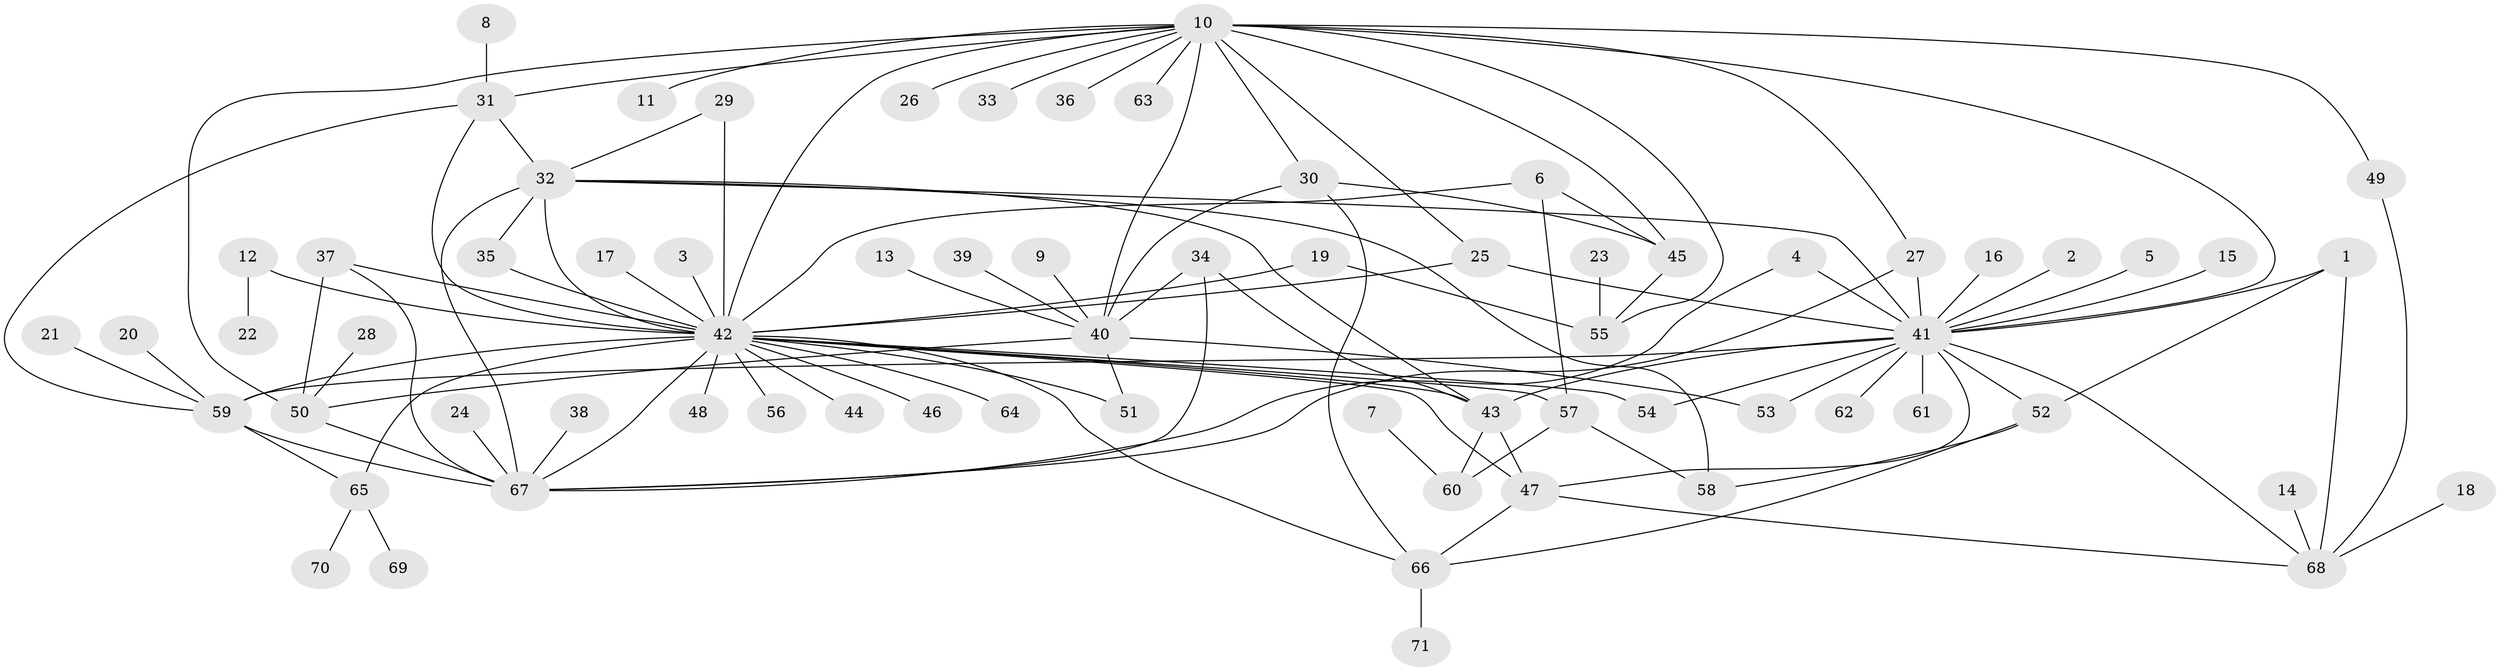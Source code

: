 // original degree distribution, {10: 0.014084507042253521, 11: 0.007042253521126761, 21: 0.007042253521126761, 19: 0.007042253521126761, 8: 0.014084507042253521, 3: 0.09154929577464789, 17: 0.007042253521126761, 5: 0.04929577464788732, 4: 0.1056338028169014, 6: 0.02112676056338028, 1: 0.4788732394366197, 2: 0.18309859154929578, 7: 0.007042253521126761, 13: 0.007042253521126761}
// Generated by graph-tools (version 1.1) at 2025/26/03/09/25 03:26:07]
// undirected, 71 vertices, 114 edges
graph export_dot {
graph [start="1"]
  node [color=gray90,style=filled];
  1;
  2;
  3;
  4;
  5;
  6;
  7;
  8;
  9;
  10;
  11;
  12;
  13;
  14;
  15;
  16;
  17;
  18;
  19;
  20;
  21;
  22;
  23;
  24;
  25;
  26;
  27;
  28;
  29;
  30;
  31;
  32;
  33;
  34;
  35;
  36;
  37;
  38;
  39;
  40;
  41;
  42;
  43;
  44;
  45;
  46;
  47;
  48;
  49;
  50;
  51;
  52;
  53;
  54;
  55;
  56;
  57;
  58;
  59;
  60;
  61;
  62;
  63;
  64;
  65;
  66;
  67;
  68;
  69;
  70;
  71;
  1 -- 41 [weight=1.0];
  1 -- 52 [weight=1.0];
  1 -- 68 [weight=1.0];
  2 -- 41 [weight=1.0];
  3 -- 42 [weight=1.0];
  4 -- 41 [weight=1.0];
  4 -- 67 [weight=1.0];
  5 -- 41 [weight=1.0];
  6 -- 42 [weight=1.0];
  6 -- 45 [weight=1.0];
  6 -- 57 [weight=1.0];
  7 -- 60 [weight=1.0];
  8 -- 31 [weight=1.0];
  9 -- 40 [weight=1.0];
  10 -- 11 [weight=1.0];
  10 -- 25 [weight=1.0];
  10 -- 26 [weight=1.0];
  10 -- 27 [weight=1.0];
  10 -- 30 [weight=1.0];
  10 -- 31 [weight=1.0];
  10 -- 33 [weight=1.0];
  10 -- 36 [weight=1.0];
  10 -- 40 [weight=1.0];
  10 -- 41 [weight=1.0];
  10 -- 42 [weight=1.0];
  10 -- 45 [weight=2.0];
  10 -- 49 [weight=1.0];
  10 -- 50 [weight=1.0];
  10 -- 55 [weight=1.0];
  10 -- 63 [weight=1.0];
  12 -- 22 [weight=1.0];
  12 -- 42 [weight=1.0];
  13 -- 40 [weight=1.0];
  14 -- 68 [weight=1.0];
  15 -- 41 [weight=1.0];
  16 -- 41 [weight=1.0];
  17 -- 42 [weight=1.0];
  18 -- 68 [weight=1.0];
  19 -- 42 [weight=1.0];
  19 -- 55 [weight=1.0];
  20 -- 59 [weight=1.0];
  21 -- 59 [weight=1.0];
  23 -- 55 [weight=1.0];
  24 -- 67 [weight=1.0];
  25 -- 41 [weight=1.0];
  25 -- 42 [weight=1.0];
  27 -- 41 [weight=1.0];
  27 -- 67 [weight=1.0];
  28 -- 50 [weight=1.0];
  29 -- 32 [weight=1.0];
  29 -- 42 [weight=1.0];
  30 -- 40 [weight=1.0];
  30 -- 45 [weight=1.0];
  30 -- 66 [weight=1.0];
  31 -- 32 [weight=1.0];
  31 -- 42 [weight=1.0];
  31 -- 59 [weight=1.0];
  32 -- 35 [weight=1.0];
  32 -- 41 [weight=1.0];
  32 -- 42 [weight=3.0];
  32 -- 43 [weight=1.0];
  32 -- 58 [weight=1.0];
  32 -- 67 [weight=1.0];
  34 -- 40 [weight=1.0];
  34 -- 43 [weight=1.0];
  34 -- 67 [weight=1.0];
  35 -- 42 [weight=2.0];
  37 -- 42 [weight=1.0];
  37 -- 50 [weight=1.0];
  37 -- 67 [weight=1.0];
  38 -- 67 [weight=1.0];
  39 -- 40 [weight=1.0];
  40 -- 50 [weight=1.0];
  40 -- 51 [weight=1.0];
  40 -- 53 [weight=1.0];
  41 -- 43 [weight=1.0];
  41 -- 47 [weight=1.0];
  41 -- 52 [weight=1.0];
  41 -- 53 [weight=1.0];
  41 -- 54 [weight=1.0];
  41 -- 59 [weight=1.0];
  41 -- 61 [weight=1.0];
  41 -- 62 [weight=1.0];
  41 -- 68 [weight=1.0];
  42 -- 43 [weight=1.0];
  42 -- 44 [weight=1.0];
  42 -- 46 [weight=1.0];
  42 -- 47 [weight=1.0];
  42 -- 48 [weight=1.0];
  42 -- 51 [weight=1.0];
  42 -- 54 [weight=1.0];
  42 -- 56 [weight=2.0];
  42 -- 57 [weight=2.0];
  42 -- 59 [weight=2.0];
  42 -- 64 [weight=1.0];
  42 -- 65 [weight=3.0];
  42 -- 66 [weight=1.0];
  42 -- 67 [weight=1.0];
  43 -- 47 [weight=1.0];
  43 -- 60 [weight=1.0];
  45 -- 55 [weight=2.0];
  47 -- 66 [weight=1.0];
  47 -- 68 [weight=1.0];
  49 -- 68 [weight=1.0];
  50 -- 67 [weight=1.0];
  52 -- 58 [weight=1.0];
  52 -- 66 [weight=1.0];
  57 -- 58 [weight=1.0];
  57 -- 60 [weight=1.0];
  59 -- 65 [weight=1.0];
  59 -- 67 [weight=2.0];
  65 -- 69 [weight=1.0];
  65 -- 70 [weight=1.0];
  66 -- 71 [weight=1.0];
}
